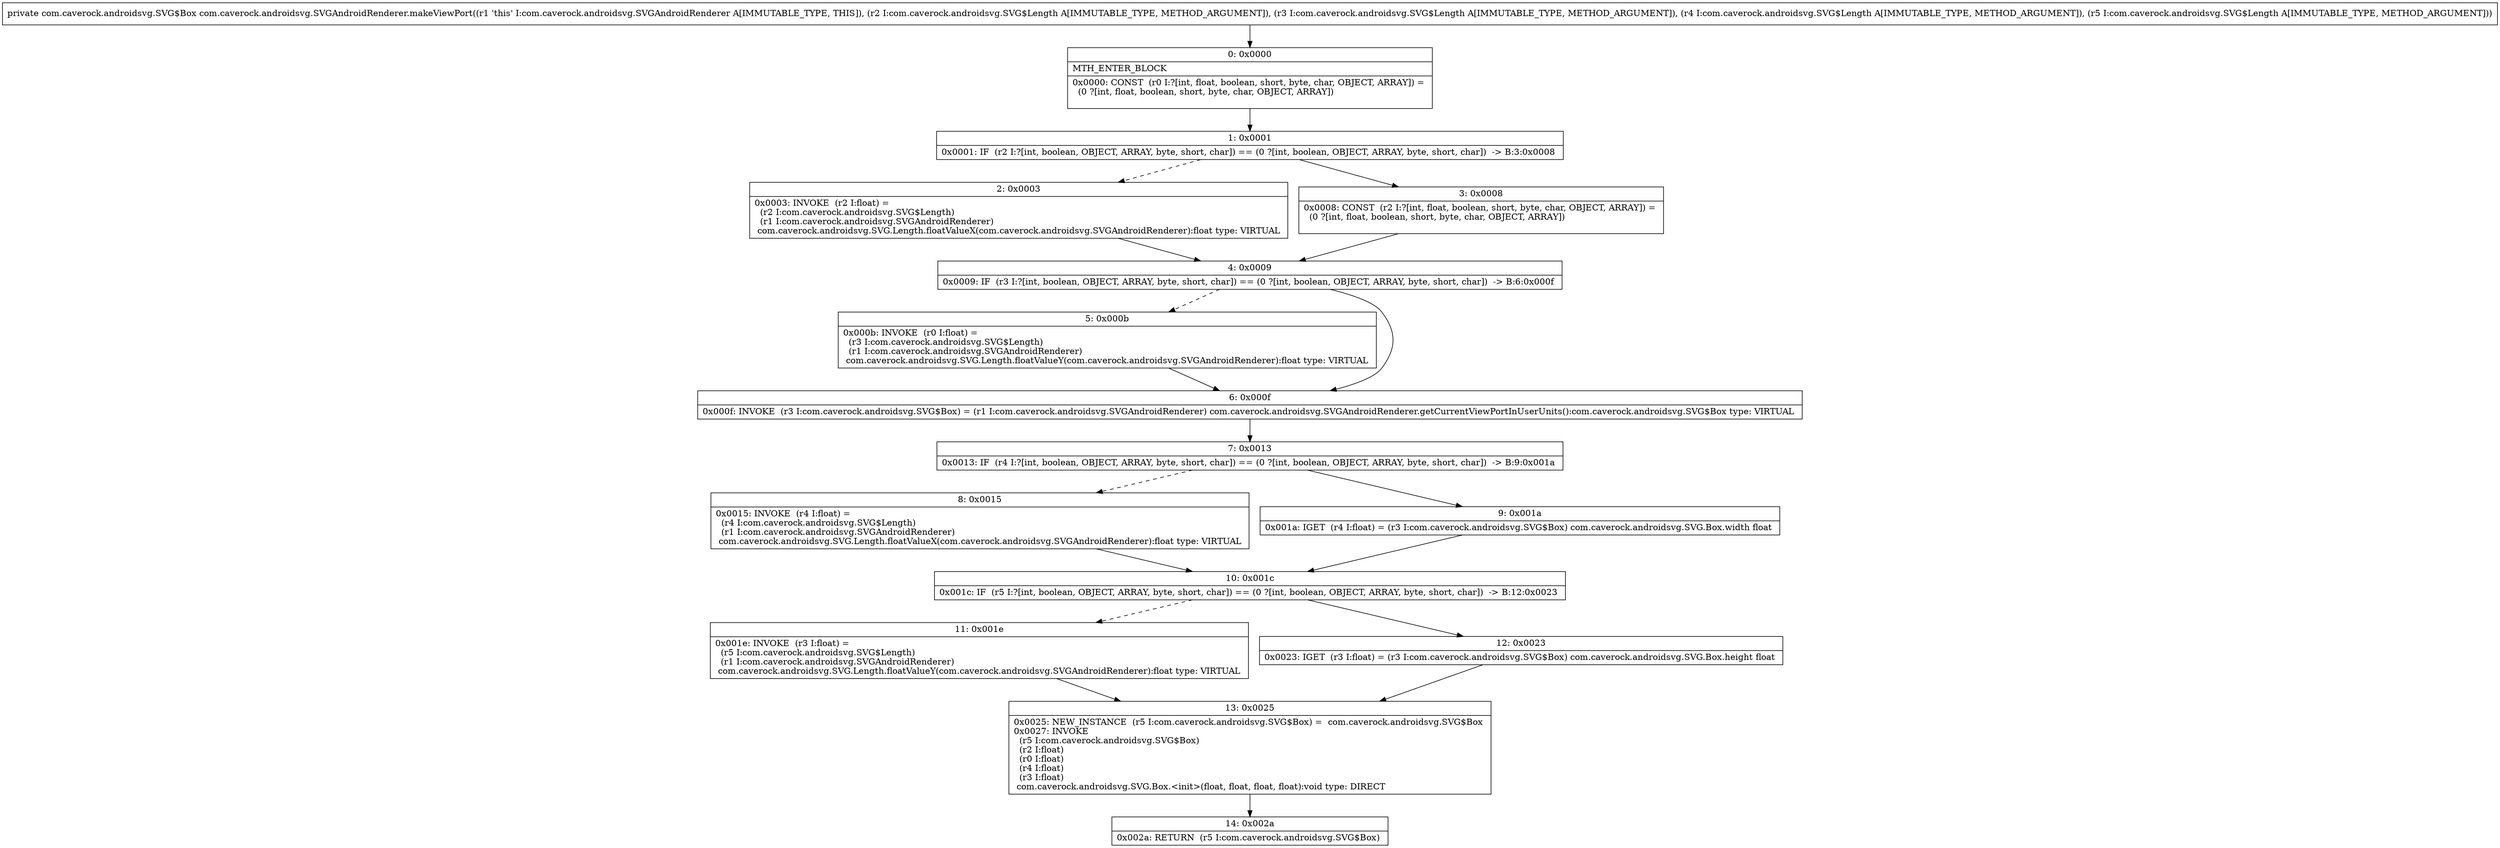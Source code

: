 digraph "CFG forcom.caverock.androidsvg.SVGAndroidRenderer.makeViewPort(Lcom\/caverock\/androidsvg\/SVG$Length;Lcom\/caverock\/androidsvg\/SVG$Length;Lcom\/caverock\/androidsvg\/SVG$Length;Lcom\/caverock\/androidsvg\/SVG$Length;)Lcom\/caverock\/androidsvg\/SVG$Box;" {
Node_0 [shape=record,label="{0\:\ 0x0000|MTH_ENTER_BLOCK\l|0x0000: CONST  (r0 I:?[int, float, boolean, short, byte, char, OBJECT, ARRAY]) = \l  (0 ?[int, float, boolean, short, byte, char, OBJECT, ARRAY])\l \l}"];
Node_1 [shape=record,label="{1\:\ 0x0001|0x0001: IF  (r2 I:?[int, boolean, OBJECT, ARRAY, byte, short, char]) == (0 ?[int, boolean, OBJECT, ARRAY, byte, short, char])  \-\> B:3:0x0008 \l}"];
Node_2 [shape=record,label="{2\:\ 0x0003|0x0003: INVOKE  (r2 I:float) = \l  (r2 I:com.caverock.androidsvg.SVG$Length)\l  (r1 I:com.caverock.androidsvg.SVGAndroidRenderer)\l com.caverock.androidsvg.SVG.Length.floatValueX(com.caverock.androidsvg.SVGAndroidRenderer):float type: VIRTUAL \l}"];
Node_3 [shape=record,label="{3\:\ 0x0008|0x0008: CONST  (r2 I:?[int, float, boolean, short, byte, char, OBJECT, ARRAY]) = \l  (0 ?[int, float, boolean, short, byte, char, OBJECT, ARRAY])\l \l}"];
Node_4 [shape=record,label="{4\:\ 0x0009|0x0009: IF  (r3 I:?[int, boolean, OBJECT, ARRAY, byte, short, char]) == (0 ?[int, boolean, OBJECT, ARRAY, byte, short, char])  \-\> B:6:0x000f \l}"];
Node_5 [shape=record,label="{5\:\ 0x000b|0x000b: INVOKE  (r0 I:float) = \l  (r3 I:com.caverock.androidsvg.SVG$Length)\l  (r1 I:com.caverock.androidsvg.SVGAndroidRenderer)\l com.caverock.androidsvg.SVG.Length.floatValueY(com.caverock.androidsvg.SVGAndroidRenderer):float type: VIRTUAL \l}"];
Node_6 [shape=record,label="{6\:\ 0x000f|0x000f: INVOKE  (r3 I:com.caverock.androidsvg.SVG$Box) = (r1 I:com.caverock.androidsvg.SVGAndroidRenderer) com.caverock.androidsvg.SVGAndroidRenderer.getCurrentViewPortInUserUnits():com.caverock.androidsvg.SVG$Box type: VIRTUAL \l}"];
Node_7 [shape=record,label="{7\:\ 0x0013|0x0013: IF  (r4 I:?[int, boolean, OBJECT, ARRAY, byte, short, char]) == (0 ?[int, boolean, OBJECT, ARRAY, byte, short, char])  \-\> B:9:0x001a \l}"];
Node_8 [shape=record,label="{8\:\ 0x0015|0x0015: INVOKE  (r4 I:float) = \l  (r4 I:com.caverock.androidsvg.SVG$Length)\l  (r1 I:com.caverock.androidsvg.SVGAndroidRenderer)\l com.caverock.androidsvg.SVG.Length.floatValueX(com.caverock.androidsvg.SVGAndroidRenderer):float type: VIRTUAL \l}"];
Node_9 [shape=record,label="{9\:\ 0x001a|0x001a: IGET  (r4 I:float) = (r3 I:com.caverock.androidsvg.SVG$Box) com.caverock.androidsvg.SVG.Box.width float \l}"];
Node_10 [shape=record,label="{10\:\ 0x001c|0x001c: IF  (r5 I:?[int, boolean, OBJECT, ARRAY, byte, short, char]) == (0 ?[int, boolean, OBJECT, ARRAY, byte, short, char])  \-\> B:12:0x0023 \l}"];
Node_11 [shape=record,label="{11\:\ 0x001e|0x001e: INVOKE  (r3 I:float) = \l  (r5 I:com.caverock.androidsvg.SVG$Length)\l  (r1 I:com.caverock.androidsvg.SVGAndroidRenderer)\l com.caverock.androidsvg.SVG.Length.floatValueY(com.caverock.androidsvg.SVGAndroidRenderer):float type: VIRTUAL \l}"];
Node_12 [shape=record,label="{12\:\ 0x0023|0x0023: IGET  (r3 I:float) = (r3 I:com.caverock.androidsvg.SVG$Box) com.caverock.androidsvg.SVG.Box.height float \l}"];
Node_13 [shape=record,label="{13\:\ 0x0025|0x0025: NEW_INSTANCE  (r5 I:com.caverock.androidsvg.SVG$Box) =  com.caverock.androidsvg.SVG$Box \l0x0027: INVOKE  \l  (r5 I:com.caverock.androidsvg.SVG$Box)\l  (r2 I:float)\l  (r0 I:float)\l  (r4 I:float)\l  (r3 I:float)\l com.caverock.androidsvg.SVG.Box.\<init\>(float, float, float, float):void type: DIRECT \l}"];
Node_14 [shape=record,label="{14\:\ 0x002a|0x002a: RETURN  (r5 I:com.caverock.androidsvg.SVG$Box) \l}"];
MethodNode[shape=record,label="{private com.caverock.androidsvg.SVG$Box com.caverock.androidsvg.SVGAndroidRenderer.makeViewPort((r1 'this' I:com.caverock.androidsvg.SVGAndroidRenderer A[IMMUTABLE_TYPE, THIS]), (r2 I:com.caverock.androidsvg.SVG$Length A[IMMUTABLE_TYPE, METHOD_ARGUMENT]), (r3 I:com.caverock.androidsvg.SVG$Length A[IMMUTABLE_TYPE, METHOD_ARGUMENT]), (r4 I:com.caverock.androidsvg.SVG$Length A[IMMUTABLE_TYPE, METHOD_ARGUMENT]), (r5 I:com.caverock.androidsvg.SVG$Length A[IMMUTABLE_TYPE, METHOD_ARGUMENT])) }"];
MethodNode -> Node_0;
Node_0 -> Node_1;
Node_1 -> Node_2[style=dashed];
Node_1 -> Node_3;
Node_2 -> Node_4;
Node_3 -> Node_4;
Node_4 -> Node_5[style=dashed];
Node_4 -> Node_6;
Node_5 -> Node_6;
Node_6 -> Node_7;
Node_7 -> Node_8[style=dashed];
Node_7 -> Node_9;
Node_8 -> Node_10;
Node_9 -> Node_10;
Node_10 -> Node_11[style=dashed];
Node_10 -> Node_12;
Node_11 -> Node_13;
Node_12 -> Node_13;
Node_13 -> Node_14;
}

